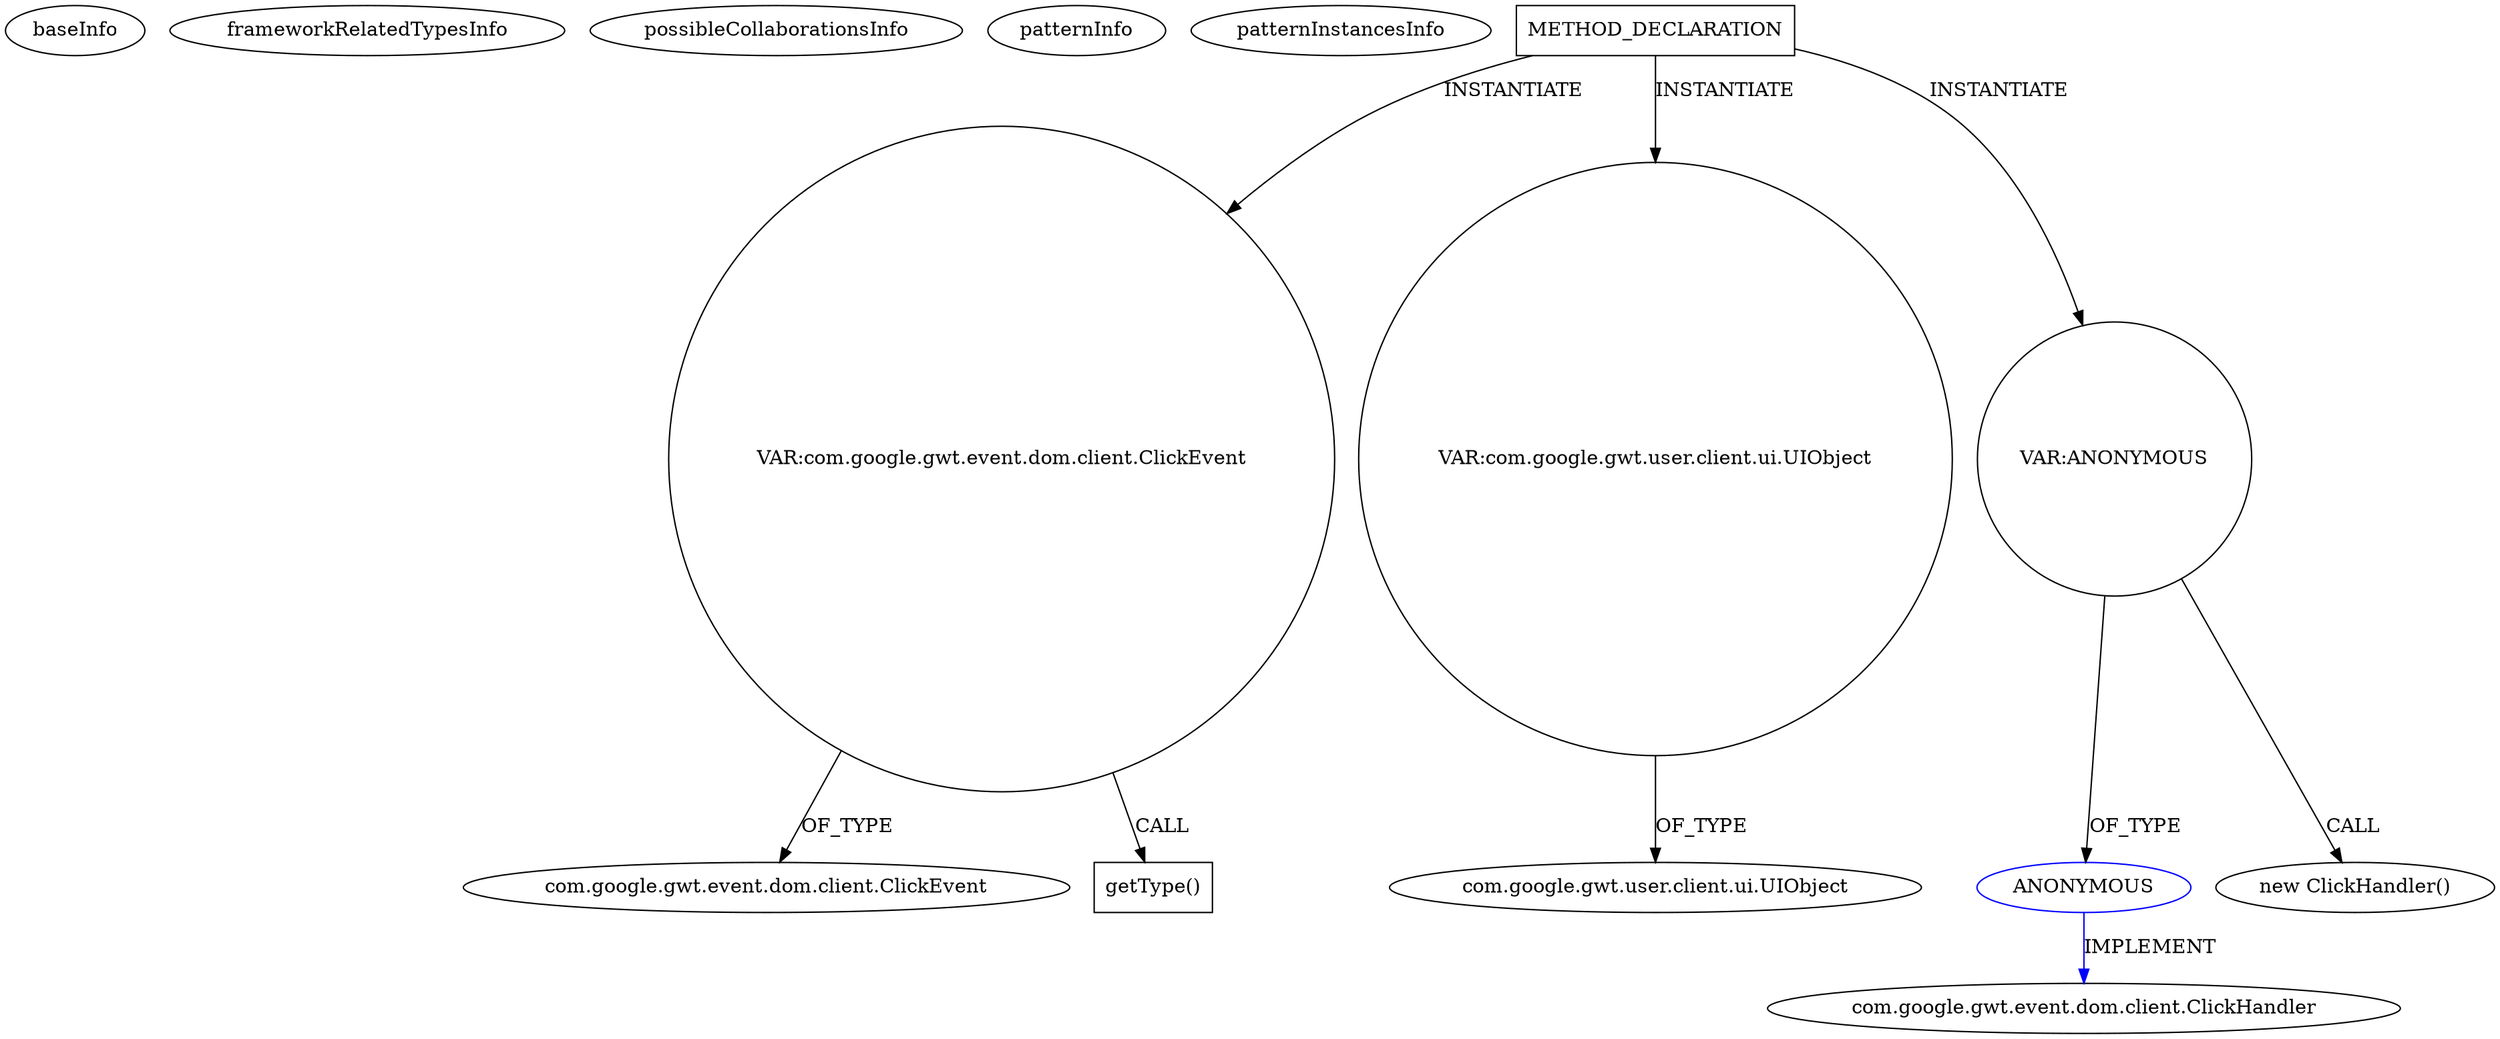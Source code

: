 digraph {
baseInfo[graphId=60,category="pattern",isAnonymous=false,possibleRelation=false]
frameworkRelatedTypesInfo[]
possibleCollaborationsInfo[]
patternInfo[frequency=2.0,patternRootClient=null]
patternInstancesInfo[0="luxferrari-AlgebrApp~/luxferrari-AlgebrApp/AlgebrApp-master/AlgebrApp/src/org/luxferrari/algebrapp/client/AlgebrApp.java~void onModuleLoad()~3670",1="cbopp-gwt-taglist~/cbopp-gwt-taglist/gwt-taglist-master/src/main/java/com/virilis_software/gwt/taglist/client/comp/tag/TagView.java~TagView~1029"]
67[label="com.google.gwt.event.dom.client.ClickEvent",vertexType="FRAMEWORK_CLASS_TYPE",isFrameworkType=false]
65[label="VAR:com.google.gwt.event.dom.client.ClickEvent",vertexType="VARIABLE_EXPRESION",isFrameworkType=false,shape=circle]
18[label="METHOD_DECLARATION",vertexType="CLIENT_METHOD_DECLARATION",isFrameworkType=false,shape=box]
25[label="VAR:com.google.gwt.user.client.ui.UIObject",vertexType="VARIABLE_EXPRESION",isFrameworkType=false,shape=circle]
56[label="VAR:ANONYMOUS",vertexType="VARIABLE_EXPRESION",isFrameworkType=false,shape=circle]
57[label="ANONYMOUS",vertexType="REFERENCE_ANONYMOUS_DECLARATION",isFrameworkType=false,color=blue]
66[label="getType()",vertexType="INSIDE_CALL",isFrameworkType=false,shape=box]
27[label="com.google.gwt.user.client.ui.UIObject",vertexType="FRAMEWORK_CLASS_TYPE",isFrameworkType=false]
58[label="com.google.gwt.event.dom.client.ClickHandler",vertexType="FRAMEWORK_INTERFACE_TYPE",isFrameworkType=false]
55[label="new ClickHandler()",vertexType="CONSTRUCTOR_CALL",isFrameworkType=false]
18->56[label="INSTANTIATE"]
56->57[label="OF_TYPE"]
18->25[label="INSTANTIATE"]
25->27[label="OF_TYPE"]
18->65[label="INSTANTIATE"]
65->66[label="CALL"]
65->67[label="OF_TYPE"]
57->58[label="IMPLEMENT",color=blue]
56->55[label="CALL"]
}

